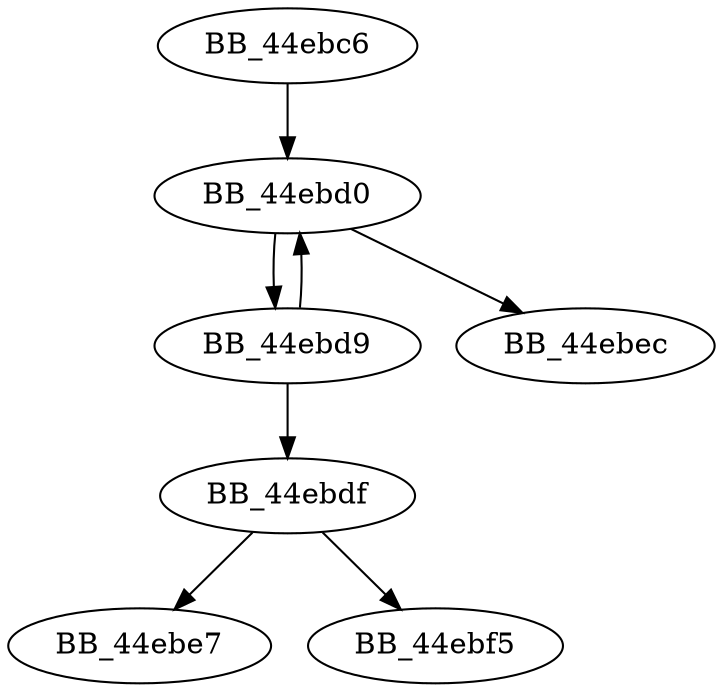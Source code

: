 DiGraph sub_44EBC6{
BB_44ebc6->BB_44ebd0
BB_44ebd0->BB_44ebd9
BB_44ebd0->BB_44ebec
BB_44ebd9->BB_44ebd0
BB_44ebd9->BB_44ebdf
BB_44ebdf->BB_44ebe7
BB_44ebdf->BB_44ebf5
}
